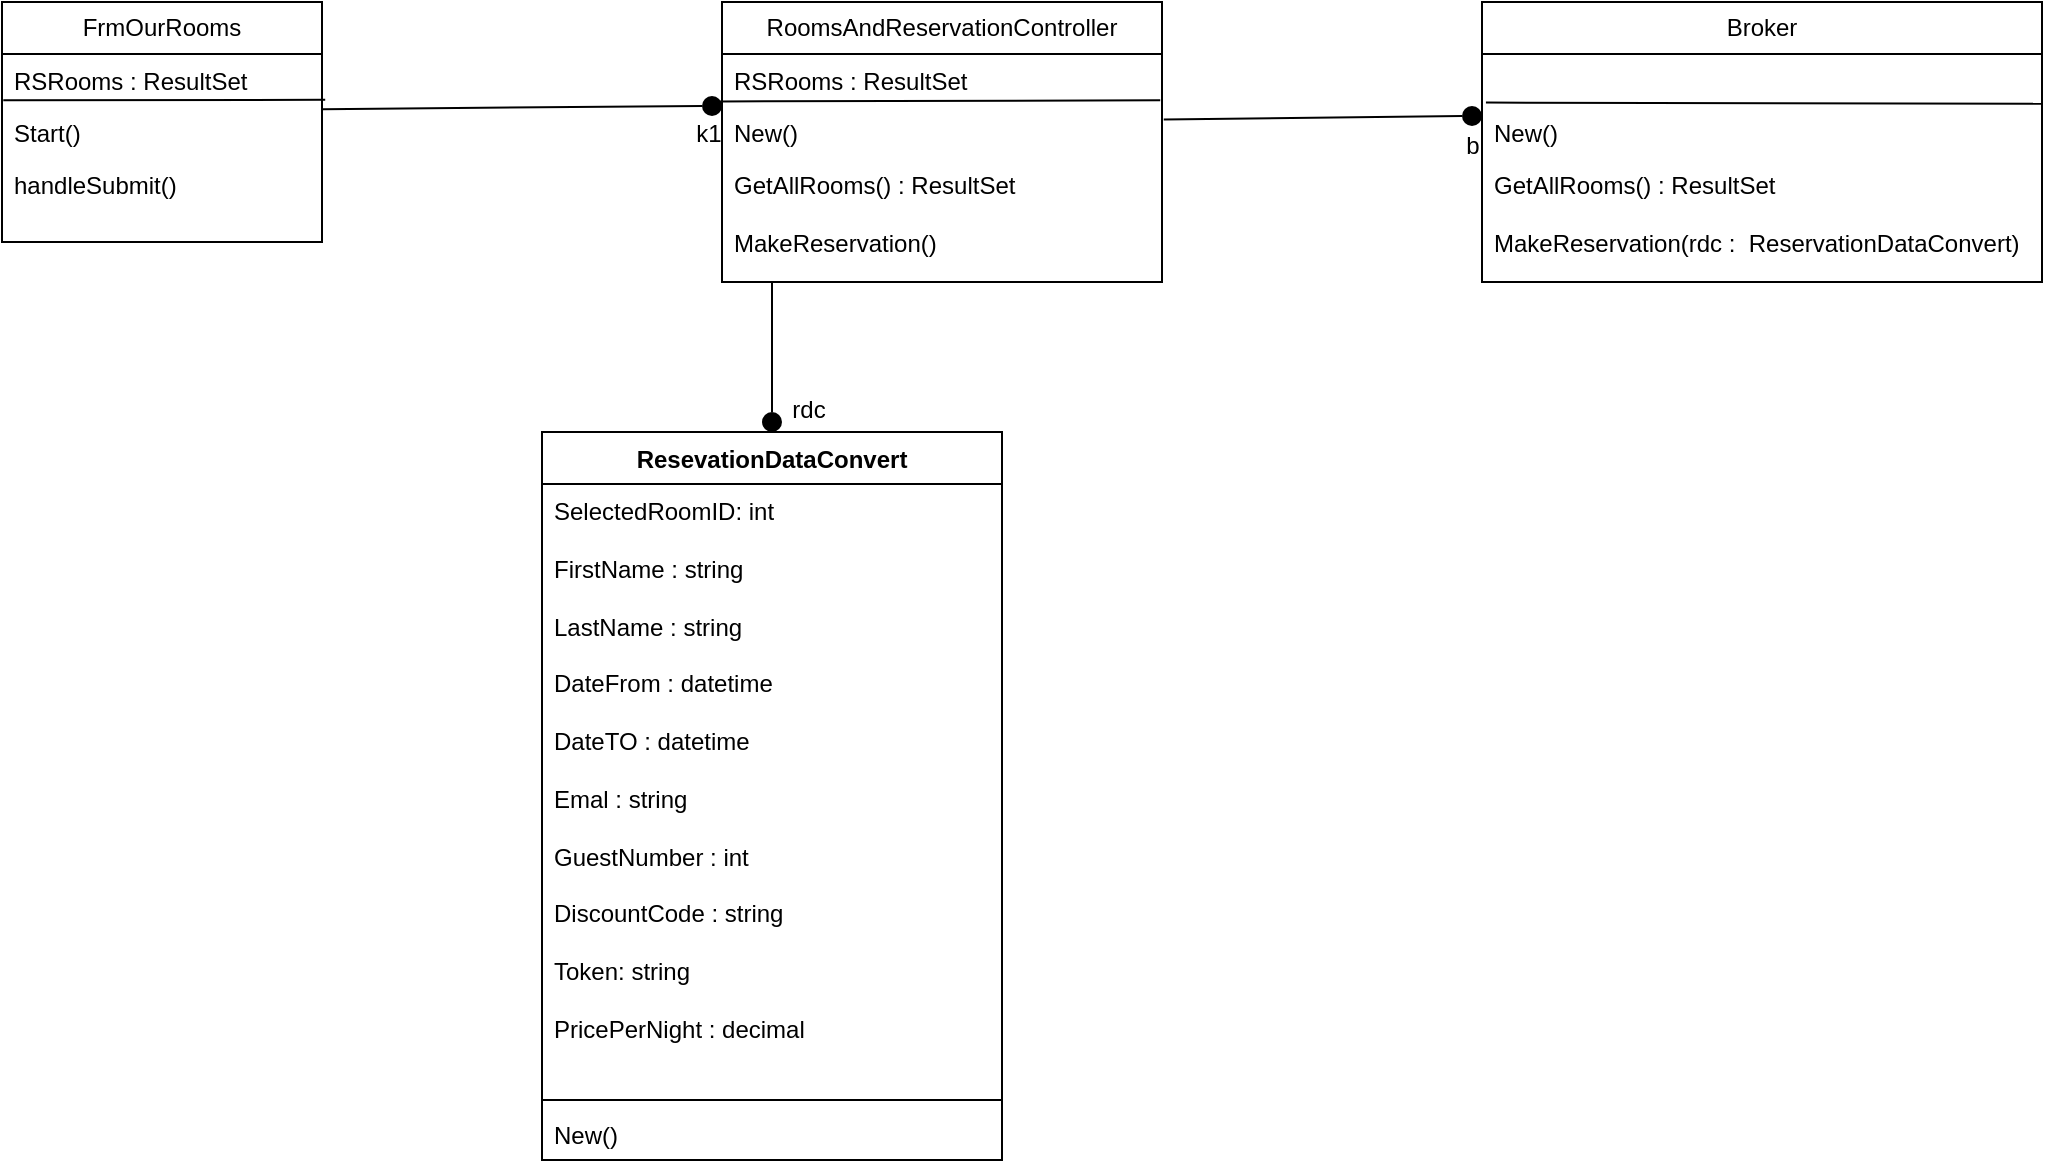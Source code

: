 <mxfile version="22.1.17" type="device">
  <diagram name="Page-1" id="jQzSYVdm3V0Cscp-FkVT">
    <mxGraphModel dx="2345" dy="1793" grid="1" gridSize="10" guides="1" tooltips="1" connect="1" arrows="1" fold="1" page="1" pageScale="1" pageWidth="827" pageHeight="1169" math="0" shadow="0">
      <root>
        <mxCell id="0" />
        <mxCell id="1" parent="0" />
        <mxCell id="8cLG2gRyjd2fhrXtt0pE-1" value="Broker" style="swimlane;fontStyle=0;childLayout=stackLayout;horizontal=1;startSize=26;fillColor=none;horizontalStack=0;resizeParent=1;resizeParentMax=0;resizeLast=0;collapsible=1;marginBottom=0;whiteSpace=wrap;html=1;" vertex="1" parent="1">
          <mxGeometry x="290" y="-80" width="280" height="140" as="geometry" />
        </mxCell>
        <mxCell id="8cLG2gRyjd2fhrXtt0pE-2" value="&amp;nbsp;" style="text;strokeColor=none;fillColor=none;align=left;verticalAlign=top;spacingLeft=4;spacingRight=4;overflow=hidden;rotatable=0;points=[[0,0.5],[1,0.5]];portConstraint=eastwest;whiteSpace=wrap;html=1;" vertex="1" parent="8cLG2gRyjd2fhrXtt0pE-1">
          <mxGeometry y="26" width="280" height="26" as="geometry" />
        </mxCell>
        <mxCell id="8cLG2gRyjd2fhrXtt0pE-3" value="New()" style="text;strokeColor=none;fillColor=none;align=left;verticalAlign=top;spacingLeft=4;spacingRight=4;overflow=hidden;rotatable=0;points=[[0,0.5],[1,0.5]];portConstraint=eastwest;whiteSpace=wrap;html=1;" vertex="1" parent="8cLG2gRyjd2fhrXtt0pE-1">
          <mxGeometry y="52" width="280" height="26" as="geometry" />
        </mxCell>
        <mxCell id="8cLG2gRyjd2fhrXtt0pE-4" value="GetAllRooms() : ResultSet&lt;br style=&quot;border-color: var(--border-color);&quot;&gt;&lt;br style=&quot;border-color: var(--border-color);&quot;&gt;MakeReservation(rdc :&amp;nbsp;&amp;nbsp;ReservationDataConvert)" style="text;strokeColor=none;fillColor=none;align=left;verticalAlign=top;spacingLeft=4;spacingRight=4;overflow=hidden;rotatable=0;points=[[0,0.5],[1,0.5]];portConstraint=eastwest;whiteSpace=wrap;html=1;" vertex="1" parent="8cLG2gRyjd2fhrXtt0pE-1">
          <mxGeometry y="78" width="280" height="62" as="geometry" />
        </mxCell>
        <mxCell id="8cLG2gRyjd2fhrXtt0pE-5" value="" style="endArrow=none;html=1;rounded=0;entryX=1;entryY=0.955;entryDx=0;entryDy=0;entryPerimeter=0;exitX=0.007;exitY=-0.066;exitDx=0;exitDy=0;exitPerimeter=0;" edge="1" parent="8cLG2gRyjd2fhrXtt0pE-1" source="8cLG2gRyjd2fhrXtt0pE-3" target="8cLG2gRyjd2fhrXtt0pE-2">
          <mxGeometry width="50" height="50" relative="1" as="geometry">
            <mxPoint x="-290" y="180" as="sourcePoint" />
            <mxPoint x="-240" y="130" as="targetPoint" />
          </mxGeometry>
        </mxCell>
        <mxCell id="8cLG2gRyjd2fhrXtt0pE-6" value="RoomsAndReservationController" style="swimlane;fontStyle=0;childLayout=stackLayout;horizontal=1;startSize=26;fillColor=none;horizontalStack=0;resizeParent=1;resizeParentMax=0;resizeLast=0;collapsible=1;marginBottom=0;whiteSpace=wrap;html=1;" vertex="1" parent="1">
          <mxGeometry x="-90" y="-80" width="220" height="140" as="geometry" />
        </mxCell>
        <mxCell id="8cLG2gRyjd2fhrXtt0pE-7" value="RSRooms : ResultSet" style="text;strokeColor=none;fillColor=none;align=left;verticalAlign=top;spacingLeft=4;spacingRight=4;overflow=hidden;rotatable=0;points=[[0,0.5],[1,0.5]];portConstraint=eastwest;whiteSpace=wrap;html=1;" vertex="1" parent="8cLG2gRyjd2fhrXtt0pE-6">
          <mxGeometry y="26" width="220" height="26" as="geometry" />
        </mxCell>
        <mxCell id="8cLG2gRyjd2fhrXtt0pE-8" value="New()" style="text;strokeColor=none;fillColor=none;align=left;verticalAlign=top;spacingLeft=4;spacingRight=4;overflow=hidden;rotatable=0;points=[[0,0.5],[1,0.5]];portConstraint=eastwest;whiteSpace=wrap;html=1;" vertex="1" parent="8cLG2gRyjd2fhrXtt0pE-6">
          <mxGeometry y="52" width="220" height="26" as="geometry" />
        </mxCell>
        <mxCell id="8cLG2gRyjd2fhrXtt0pE-9" value="GetAllRooms() : ResultSet&lt;br&gt;&lt;br&gt;MakeReservation()" style="text;strokeColor=none;fillColor=none;align=left;verticalAlign=top;spacingLeft=4;spacingRight=4;overflow=hidden;rotatable=0;points=[[0,0.5],[1,0.5]];portConstraint=eastwest;whiteSpace=wrap;html=1;" vertex="1" parent="8cLG2gRyjd2fhrXtt0pE-6">
          <mxGeometry y="78" width="220" height="62" as="geometry" />
        </mxCell>
        <mxCell id="8cLG2gRyjd2fhrXtt0pE-10" value="" style="endArrow=none;html=1;rounded=0;entryX=-0.005;entryY=0.912;entryDx=0;entryDy=0;entryPerimeter=0;exitX=0.996;exitY=0.891;exitDx=0;exitDy=0;exitPerimeter=0;" edge="1" parent="8cLG2gRyjd2fhrXtt0pE-6" source="8cLG2gRyjd2fhrXtt0pE-7" target="8cLG2gRyjd2fhrXtt0pE-7">
          <mxGeometry width="50" height="50" relative="1" as="geometry">
            <mxPoint x="-100" y="60" as="sourcePoint" />
            <mxPoint x="-239" y="59" as="targetPoint" />
          </mxGeometry>
        </mxCell>
        <mxCell id="8cLG2gRyjd2fhrXtt0pE-11" value="FrmOurRooms" style="swimlane;fontStyle=0;childLayout=stackLayout;horizontal=1;startSize=26;fillColor=none;horizontalStack=0;resizeParent=1;resizeParentMax=0;resizeLast=0;collapsible=1;marginBottom=0;whiteSpace=wrap;html=1;" vertex="1" parent="1">
          <mxGeometry x="-450" y="-80" width="160" height="120" as="geometry" />
        </mxCell>
        <mxCell id="8cLG2gRyjd2fhrXtt0pE-12" value="RSRooms : ResultSet" style="text;strokeColor=none;fillColor=none;align=left;verticalAlign=top;spacingLeft=4;spacingRight=4;overflow=hidden;rotatable=0;points=[[0,0.5],[1,0.5]];portConstraint=eastwest;whiteSpace=wrap;html=1;" vertex="1" parent="8cLG2gRyjd2fhrXtt0pE-11">
          <mxGeometry y="26" width="160" height="26" as="geometry" />
        </mxCell>
        <mxCell id="8cLG2gRyjd2fhrXtt0pE-13" value="Start()" style="text;strokeColor=none;fillColor=none;align=left;verticalAlign=top;spacingLeft=4;spacingRight=4;overflow=hidden;rotatable=0;points=[[0,0.5],[1,0.5]];portConstraint=eastwest;whiteSpace=wrap;html=1;" vertex="1" parent="8cLG2gRyjd2fhrXtt0pE-11">
          <mxGeometry y="52" width="160" height="26" as="geometry" />
        </mxCell>
        <mxCell id="8cLG2gRyjd2fhrXtt0pE-14" value="handleSubmit()" style="text;strokeColor=none;fillColor=none;align=left;verticalAlign=top;spacingLeft=4;spacingRight=4;overflow=hidden;rotatable=0;points=[[0,0.5],[1,0.5]];portConstraint=eastwest;whiteSpace=wrap;html=1;" vertex="1" parent="8cLG2gRyjd2fhrXtt0pE-11">
          <mxGeometry y="78" width="160" height="42" as="geometry" />
        </mxCell>
        <mxCell id="8cLG2gRyjd2fhrXtt0pE-15" value="" style="endArrow=none;html=1;rounded=0;entryX=0.004;entryY=0.891;entryDx=0;entryDy=0;entryPerimeter=0;exitX=1.01;exitY=0.88;exitDx=0;exitDy=0;exitPerimeter=0;" edge="1" parent="8cLG2gRyjd2fhrXtt0pE-11" source="8cLG2gRyjd2fhrXtt0pE-12" target="8cLG2gRyjd2fhrXtt0pE-12">
          <mxGeometry width="50" height="50" relative="1" as="geometry">
            <mxPoint x="150" y="49" as="sourcePoint" />
            <mxPoint x="380" y="210" as="targetPoint" />
          </mxGeometry>
        </mxCell>
        <mxCell id="8cLG2gRyjd2fhrXtt0pE-16" value="" style="shape=ellipse;fillColor=#000000;strokeColor=none;html=1;sketch=0;" vertex="1" parent="1">
          <mxGeometry x="-100" y="-33" width="10" height="10" as="geometry" />
        </mxCell>
        <mxCell id="8cLG2gRyjd2fhrXtt0pE-17" value="" style="endArrow=none;html=1;rounded=0;entryX=0;entryY=0.5;entryDx=0;entryDy=0;exitX=1.001;exitY=0.061;exitDx=0;exitDy=0;exitPerimeter=0;" edge="1" parent="1" source="8cLG2gRyjd2fhrXtt0pE-13" target="8cLG2gRyjd2fhrXtt0pE-16">
          <mxGeometry width="50" height="50" relative="1" as="geometry">
            <mxPoint x="-200" y="-30" as="sourcePoint" />
            <mxPoint x="40" y="130" as="targetPoint" />
          </mxGeometry>
        </mxCell>
        <mxCell id="8cLG2gRyjd2fhrXtt0pE-18" value="" style="shape=ellipse;fillColor=#000000;strokeColor=none;html=1;sketch=0;" vertex="1" parent="1">
          <mxGeometry x="280" y="-28" width="10" height="10" as="geometry" />
        </mxCell>
        <mxCell id="8cLG2gRyjd2fhrXtt0pE-19" value="" style="endArrow=none;html=1;rounded=0;exitX=1.004;exitY=0.262;exitDx=0;exitDy=0;exitPerimeter=0;entryX=0;entryY=0.5;entryDx=0;entryDy=0;" edge="1" parent="1" source="8cLG2gRyjd2fhrXtt0pE-8" target="8cLG2gRyjd2fhrXtt0pE-18">
          <mxGeometry width="50" height="50" relative="1" as="geometry">
            <mxPoint x="426.88" y="-21.994" as="sourcePoint" />
            <mxPoint x="207" y="25" as="targetPoint" />
          </mxGeometry>
        </mxCell>
        <mxCell id="8cLG2gRyjd2fhrXtt0pE-20" value="b" style="text;html=1;align=center;verticalAlign=middle;resizable=0;points=[];autosize=1;strokeColor=none;fillColor=none;" vertex="1" parent="1">
          <mxGeometry x="270" y="-23" width="30" height="30" as="geometry" />
        </mxCell>
        <mxCell id="8cLG2gRyjd2fhrXtt0pE-21" value="k1" style="text;html=1;align=center;verticalAlign=middle;resizable=0;points=[];autosize=1;strokeColor=none;fillColor=none;" vertex="1" parent="1">
          <mxGeometry x="-117" y="-29" width="40" height="30" as="geometry" />
        </mxCell>
        <mxCell id="8cLG2gRyjd2fhrXtt0pE-22" value="rdc" style="text;html=1;align=center;verticalAlign=middle;resizable=0;points=[];autosize=1;strokeColor=none;fillColor=none;" vertex="1" parent="1">
          <mxGeometry x="-67" y="109" width="40" height="30" as="geometry" />
        </mxCell>
        <mxCell id="8cLG2gRyjd2fhrXtt0pE-36" value="" style="shape=ellipse;fillColor=#000000;strokeColor=none;html=1;sketch=0;" vertex="1" parent="1">
          <mxGeometry x="-70" y="125" width="10" height="10" as="geometry" />
        </mxCell>
        <mxCell id="8cLG2gRyjd2fhrXtt0pE-37" value="" style="endArrow=none;html=1;rounded=0;entryX=0.5;entryY=0;entryDx=0;entryDy=0;" edge="1" parent="1" target="8cLG2gRyjd2fhrXtt0pE-36">
          <mxGeometry width="50" height="50" relative="1" as="geometry">
            <mxPoint x="-65" y="60" as="sourcePoint" />
            <mxPoint x="-59" y="100" as="targetPoint" />
          </mxGeometry>
        </mxCell>
        <mxCell id="8cLG2gRyjd2fhrXtt0pE-52" value="ResevationDataConvert" style="swimlane;fontStyle=1;align=center;verticalAlign=top;childLayout=stackLayout;horizontal=1;startSize=26;horizontalStack=0;resizeParent=1;resizeParentMax=0;resizeLast=0;collapsible=1;marginBottom=0;whiteSpace=wrap;html=1;" vertex="1" parent="1">
          <mxGeometry x="-180" y="135" width="230" height="364" as="geometry" />
        </mxCell>
        <mxCell id="8cLG2gRyjd2fhrXtt0pE-53" value="SelectedRoomID: int&lt;br&gt;&lt;br&gt;FirstName : string&lt;br&gt;&lt;br&gt;LastName : string&lt;br&gt;&lt;br&gt;DateFrom : datetime&lt;br style=&quot;border-color: var(--border-color);&quot;&gt;&lt;br style=&quot;border-color: var(--border-color);&quot;&gt;DateTO : datetime&lt;br&gt;&lt;br&gt;Emal : string&lt;br&gt;&lt;br&gt;GuestNumber : int&lt;br&gt;&lt;br&gt;DiscountCode : string&lt;br&gt;&lt;br&gt;Token: string&lt;br&gt;&lt;br&gt;PricePerNight : decimal" style="text;strokeColor=none;fillColor=none;align=left;verticalAlign=top;spacingLeft=4;spacingRight=4;overflow=hidden;rotatable=0;points=[[0,0.5],[1,0.5]];portConstraint=eastwest;whiteSpace=wrap;html=1;" vertex="1" parent="8cLG2gRyjd2fhrXtt0pE-52">
          <mxGeometry y="26" width="230" height="304" as="geometry" />
        </mxCell>
        <mxCell id="8cLG2gRyjd2fhrXtt0pE-54" value="" style="line;strokeWidth=1;fillColor=none;align=left;verticalAlign=middle;spacingTop=-1;spacingLeft=3;spacingRight=3;rotatable=0;labelPosition=right;points=[];portConstraint=eastwest;strokeColor=inherit;" vertex="1" parent="8cLG2gRyjd2fhrXtt0pE-52">
          <mxGeometry y="330" width="230" height="8" as="geometry" />
        </mxCell>
        <mxCell id="8cLG2gRyjd2fhrXtt0pE-55" value="New()" style="text;strokeColor=none;fillColor=none;align=left;verticalAlign=top;spacingLeft=4;spacingRight=4;overflow=hidden;rotatable=0;points=[[0,0.5],[1,0.5]];portConstraint=eastwest;whiteSpace=wrap;html=1;" vertex="1" parent="8cLG2gRyjd2fhrXtt0pE-52">
          <mxGeometry y="338" width="230" height="26" as="geometry" />
        </mxCell>
      </root>
    </mxGraphModel>
  </diagram>
</mxfile>
